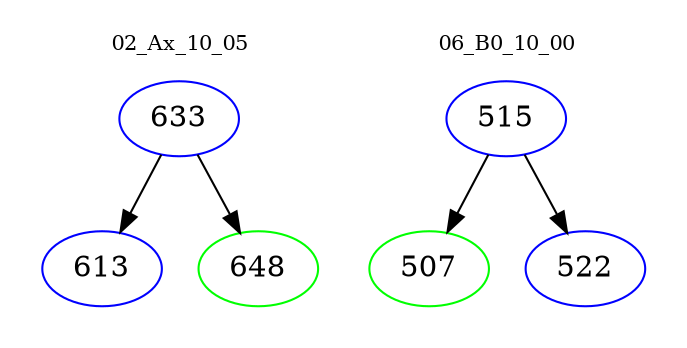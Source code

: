 digraph{
subgraph cluster_0 {
color = white
label = "02_Ax_10_05";
fontsize=10;
T0_633 [label="633", color="blue"]
T0_633 -> T0_613 [color="black"]
T0_613 [label="613", color="blue"]
T0_633 -> T0_648 [color="black"]
T0_648 [label="648", color="green"]
}
subgraph cluster_1 {
color = white
label = "06_B0_10_00";
fontsize=10;
T1_515 [label="515", color="blue"]
T1_515 -> T1_507 [color="black"]
T1_507 [label="507", color="green"]
T1_515 -> T1_522 [color="black"]
T1_522 [label="522", color="blue"]
}
}
